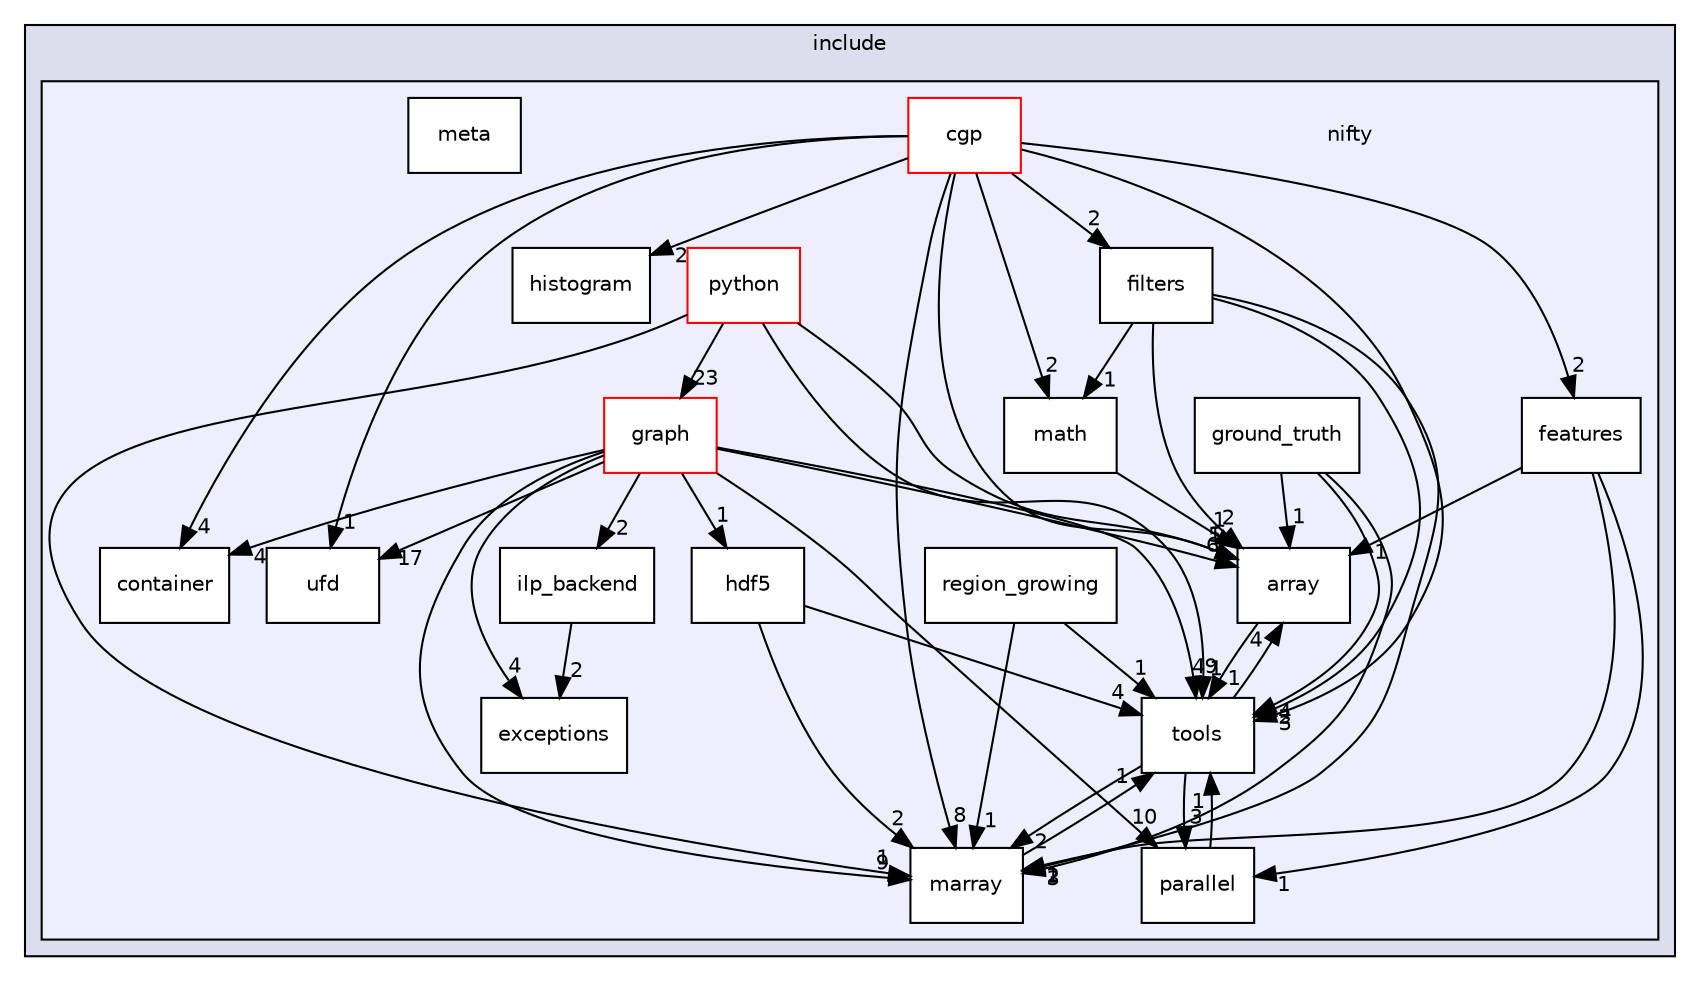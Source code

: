 digraph "/home/tbeier/src/nifty/include/nifty" {
  compound=true
  node [ fontsize="10", fontname="Helvetica"];
  edge [ labelfontsize="10", labelfontname="Helvetica"];
  subgraph clusterdir_14453d0877853143a7cb97dcd81a86cc {
    graph [ bgcolor="#ddddee", pencolor="black", label="include" fontname="Helvetica", fontsize="10", URL="dir_14453d0877853143a7cb97dcd81a86cc.html"]
  subgraph clusterdir_7bdd7effb88beef2660912af17dcb9d6 {
    graph [ bgcolor="#eeeeff", pencolor="black", label="" URL="dir_7bdd7effb88beef2660912af17dcb9d6.html"];
    dir_7bdd7effb88beef2660912af17dcb9d6 [shape=plaintext label="nifty"];
    dir_a22bb1530892e4738b3677e9e7907ab8 [shape=box label="array" color="black" fillcolor="white" style="filled" URL="dir_a22bb1530892e4738b3677e9e7907ab8.html"];
    dir_776ef59ab7360465575c1e7d85e35d00 [shape=box label="cgp" color="red" fillcolor="white" style="filled" URL="dir_776ef59ab7360465575c1e7d85e35d00.html"];
    dir_17f499c2f294a99c0e56203d95f57e32 [shape=box label="container" color="black" fillcolor="white" style="filled" URL="dir_17f499c2f294a99c0e56203d95f57e32.html"];
    dir_d52b0f3ca3d87fdaeedfe97248907c5c [shape=box label="exceptions" color="black" fillcolor="white" style="filled" URL="dir_d52b0f3ca3d87fdaeedfe97248907c5c.html"];
    dir_be44008cf59a73567f50ffda90511f6b [shape=box label="features" color="black" fillcolor="white" style="filled" URL="dir_be44008cf59a73567f50ffda90511f6b.html"];
    dir_4c4c2dcadb5435a6aa4b29ca79e7ea64 [shape=box label="filters" color="black" fillcolor="white" style="filled" URL="dir_4c4c2dcadb5435a6aa4b29ca79e7ea64.html"];
    dir_97733e685c53c2f7d0cfad6459fbedee [shape=box label="graph" color="red" fillcolor="white" style="filled" URL="dir_97733e685c53c2f7d0cfad6459fbedee.html"];
    dir_6771ad327e22a51cda006a02a6d66463 [shape=box label="ground_truth" color="black" fillcolor="white" style="filled" URL="dir_6771ad327e22a51cda006a02a6d66463.html"];
    dir_a5805c09741c72075d0cbb87a1fc4308 [shape=box label="hdf5" color="black" fillcolor="white" style="filled" URL="dir_a5805c09741c72075d0cbb87a1fc4308.html"];
    dir_88fae415f4182f41655f4ac696162ae0 [shape=box label="histogram" color="black" fillcolor="white" style="filled" URL="dir_88fae415f4182f41655f4ac696162ae0.html"];
    dir_f1b53d3d8940b23dae94e6bd6df16957 [shape=box label="ilp_backend" color="black" fillcolor="white" style="filled" URL="dir_f1b53d3d8940b23dae94e6bd6df16957.html"];
    dir_c3672bffa74d8c5772db4d4fa143fc52 [shape=box label="marray" color="black" fillcolor="white" style="filled" URL="dir_c3672bffa74d8c5772db4d4fa143fc52.html"];
    dir_84322d5599d8c151d46c915b5032984a [shape=box label="math" color="black" fillcolor="white" style="filled" URL="dir_84322d5599d8c151d46c915b5032984a.html"];
    dir_7cf6cd49f34092c5ad01dff6d96d51b7 [shape=box label="meta" color="black" fillcolor="white" style="filled" URL="dir_7cf6cd49f34092c5ad01dff6d96d51b7.html"];
    dir_caeeccf02b448f463ccc8270b8548099 [shape=box label="parallel" color="black" fillcolor="white" style="filled" URL="dir_caeeccf02b448f463ccc8270b8548099.html"];
    dir_cde87ff3f0621c6eb086168e89ee3846 [shape=box label="python" color="red" fillcolor="white" style="filled" URL="dir_cde87ff3f0621c6eb086168e89ee3846.html"];
    dir_3fa3a03b8c8ef11f57ff25da246cb152 [shape=box label="region_growing" color="black" fillcolor="white" style="filled" URL="dir_3fa3a03b8c8ef11f57ff25da246cb152.html"];
    dir_696766375fbed7c9f8dc2e8fc7640177 [shape=box label="tools" color="black" fillcolor="white" style="filled" URL="dir_696766375fbed7c9f8dc2e8fc7640177.html"];
    dir_ec4bd4b708eedc2383b6d3c075e4238c [shape=box label="ufd" color="black" fillcolor="white" style="filled" URL="dir_ec4bd4b708eedc2383b6d3c075e4238c.html"];
  }
  }
  dir_4c4c2dcadb5435a6aa4b29ca79e7ea64->dir_a22bb1530892e4738b3677e9e7907ab8 [headlabel="2", labeldistance=1.5 headhref="dir_000010_000004.html"];
  dir_4c4c2dcadb5435a6aa4b29ca79e7ea64->dir_84322d5599d8c151d46c915b5032984a [headlabel="1", labeldistance=1.5 headhref="dir_000010_000039.html"];
  dir_4c4c2dcadb5435a6aa4b29ca79e7ea64->dir_c3672bffa74d8c5772db4d4fa143fc52 [headlabel="2", labeldistance=1.5 headhref="dir_000010_000038.html"];
  dir_4c4c2dcadb5435a6aa4b29ca79e7ea64->dir_696766375fbed7c9f8dc2e8fc7640177 [headlabel="2", labeldistance=1.5 headhref="dir_000010_000045.html"];
  dir_3fa3a03b8c8ef11f57ff25da246cb152->dir_c3672bffa74d8c5772db4d4fa143fc52 [headlabel="1", labeldistance=1.5 headhref="dir_000044_000038.html"];
  dir_3fa3a03b8c8ef11f57ff25da246cb152->dir_696766375fbed7c9f8dc2e8fc7640177 [headlabel="1", labeldistance=1.5 headhref="dir_000044_000045.html"];
  dir_a22bb1530892e4738b3677e9e7907ab8->dir_696766375fbed7c9f8dc2e8fc7640177 [headlabel="1", labeldistance=1.5 headhref="dir_000004_000045.html"];
  dir_97733e685c53c2f7d0cfad6459fbedee->dir_ec4bd4b708eedc2383b6d3c075e4238c [headlabel="17", labeldistance=1.5 headhref="dir_000011_000046.html"];
  dir_97733e685c53c2f7d0cfad6459fbedee->dir_a22bb1530892e4738b3677e9e7907ab8 [headlabel="6", labeldistance=1.5 headhref="dir_000011_000004.html"];
  dir_97733e685c53c2f7d0cfad6459fbedee->dir_17f499c2f294a99c0e56203d95f57e32 [headlabel="4", labeldistance=1.5 headhref="dir_000011_000007.html"];
  dir_97733e685c53c2f7d0cfad6459fbedee->dir_a5805c09741c72075d0cbb87a1fc4308 [headlabel="1", labeldistance=1.5 headhref="dir_000011_000035.html"];
  dir_97733e685c53c2f7d0cfad6459fbedee->dir_d52b0f3ca3d87fdaeedfe97248907c5c [headlabel="4", labeldistance=1.5 headhref="dir_000011_000008.html"];
  dir_97733e685c53c2f7d0cfad6459fbedee->dir_f1b53d3d8940b23dae94e6bd6df16957 [headlabel="2", labeldistance=1.5 headhref="dir_000011_000037.html"];
  dir_97733e685c53c2f7d0cfad6459fbedee->dir_caeeccf02b448f463ccc8270b8548099 [headlabel="10", labeldistance=1.5 headhref="dir_000011_000041.html"];
  dir_97733e685c53c2f7d0cfad6459fbedee->dir_c3672bffa74d8c5772db4d4fa143fc52 [headlabel="9", labeldistance=1.5 headhref="dir_000011_000038.html"];
  dir_97733e685c53c2f7d0cfad6459fbedee->dir_696766375fbed7c9f8dc2e8fc7640177 [headlabel="49", labeldistance=1.5 headhref="dir_000011_000045.html"];
  dir_a5805c09741c72075d0cbb87a1fc4308->dir_c3672bffa74d8c5772db4d4fa143fc52 [headlabel="2", labeldistance=1.5 headhref="dir_000035_000038.html"];
  dir_a5805c09741c72075d0cbb87a1fc4308->dir_696766375fbed7c9f8dc2e8fc7640177 [headlabel="4", labeldistance=1.5 headhref="dir_000035_000045.html"];
  dir_84322d5599d8c151d46c915b5032984a->dir_a22bb1530892e4738b3677e9e7907ab8 [headlabel="1", labeldistance=1.5 headhref="dir_000039_000004.html"];
  dir_cde87ff3f0621c6eb086168e89ee3846->dir_a22bb1530892e4738b3677e9e7907ab8 [headlabel="1", labeldistance=1.5 headhref="dir_000015_000004.html"];
  dir_cde87ff3f0621c6eb086168e89ee3846->dir_97733e685c53c2f7d0cfad6459fbedee [headlabel="23", labeldistance=1.5 headhref="dir_000015_000011.html"];
  dir_cde87ff3f0621c6eb086168e89ee3846->dir_c3672bffa74d8c5772db4d4fa143fc52 [headlabel="1", labeldistance=1.5 headhref="dir_000015_000038.html"];
  dir_cde87ff3f0621c6eb086168e89ee3846->dir_696766375fbed7c9f8dc2e8fc7640177 [headlabel="1", labeldistance=1.5 headhref="dir_000015_000045.html"];
  dir_be44008cf59a73567f50ffda90511f6b->dir_a22bb1530892e4738b3677e9e7907ab8 [headlabel="1", labeldistance=1.5 headhref="dir_000009_000004.html"];
  dir_be44008cf59a73567f50ffda90511f6b->dir_caeeccf02b448f463ccc8270b8548099 [headlabel="1", labeldistance=1.5 headhref="dir_000009_000041.html"];
  dir_be44008cf59a73567f50ffda90511f6b->dir_c3672bffa74d8c5772db4d4fa143fc52 [headlabel="1", labeldistance=1.5 headhref="dir_000009_000038.html"];
  dir_f1b53d3d8940b23dae94e6bd6df16957->dir_d52b0f3ca3d87fdaeedfe97248907c5c [headlabel="2", labeldistance=1.5 headhref="dir_000037_000008.html"];
  dir_6771ad327e22a51cda006a02a6d66463->dir_a22bb1530892e4738b3677e9e7907ab8 [headlabel="1", labeldistance=1.5 headhref="dir_000034_000004.html"];
  dir_6771ad327e22a51cda006a02a6d66463->dir_c3672bffa74d8c5772db4d4fa143fc52 [headlabel="3", labeldistance=1.5 headhref="dir_000034_000038.html"];
  dir_6771ad327e22a51cda006a02a6d66463->dir_696766375fbed7c9f8dc2e8fc7640177 [headlabel="4", labeldistance=1.5 headhref="dir_000034_000045.html"];
  dir_caeeccf02b448f463ccc8270b8548099->dir_696766375fbed7c9f8dc2e8fc7640177 [headlabel="1", labeldistance=1.5 headhref="dir_000041_000045.html"];
  dir_c3672bffa74d8c5772db4d4fa143fc52->dir_696766375fbed7c9f8dc2e8fc7640177 [headlabel="1", labeldistance=1.5 headhref="dir_000038_000045.html"];
  dir_696766375fbed7c9f8dc2e8fc7640177->dir_a22bb1530892e4738b3677e9e7907ab8 [headlabel="4", labeldistance=1.5 headhref="dir_000045_000004.html"];
  dir_696766375fbed7c9f8dc2e8fc7640177->dir_caeeccf02b448f463ccc8270b8548099 [headlabel="3", labeldistance=1.5 headhref="dir_000045_000041.html"];
  dir_696766375fbed7c9f8dc2e8fc7640177->dir_c3672bffa74d8c5772db4d4fa143fc52 [headlabel="2", labeldistance=1.5 headhref="dir_000045_000038.html"];
  dir_776ef59ab7360465575c1e7d85e35d00->dir_ec4bd4b708eedc2383b6d3c075e4238c [headlabel="1", labeldistance=1.5 headhref="dir_000005_000046.html"];
  dir_776ef59ab7360465575c1e7d85e35d00->dir_4c4c2dcadb5435a6aa4b29ca79e7ea64 [headlabel="2", labeldistance=1.5 headhref="dir_000005_000010.html"];
  dir_776ef59ab7360465575c1e7d85e35d00->dir_a22bb1530892e4738b3677e9e7907ab8 [headlabel="5", labeldistance=1.5 headhref="dir_000005_000004.html"];
  dir_776ef59ab7360465575c1e7d85e35d00->dir_17f499c2f294a99c0e56203d95f57e32 [headlabel="4", labeldistance=1.5 headhref="dir_000005_000007.html"];
  dir_776ef59ab7360465575c1e7d85e35d00->dir_84322d5599d8c151d46c915b5032984a [headlabel="2", labeldistance=1.5 headhref="dir_000005_000039.html"];
  dir_776ef59ab7360465575c1e7d85e35d00->dir_be44008cf59a73567f50ffda90511f6b [headlabel="2", labeldistance=1.5 headhref="dir_000005_000009.html"];
  dir_776ef59ab7360465575c1e7d85e35d00->dir_88fae415f4182f41655f4ac696162ae0 [headlabel="2", labeldistance=1.5 headhref="dir_000005_000036.html"];
  dir_776ef59ab7360465575c1e7d85e35d00->dir_c3672bffa74d8c5772db4d4fa143fc52 [headlabel="8", labeldistance=1.5 headhref="dir_000005_000038.html"];
  dir_776ef59ab7360465575c1e7d85e35d00->dir_696766375fbed7c9f8dc2e8fc7640177 [headlabel="3", labeldistance=1.5 headhref="dir_000005_000045.html"];
}
